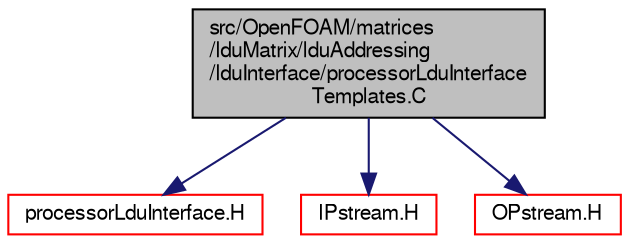digraph "src/OpenFOAM/matrices/lduMatrix/lduAddressing/lduInterface/processorLduInterfaceTemplates.C"
{
  bgcolor="transparent";
  edge [fontname="FreeSans",fontsize="10",labelfontname="FreeSans",labelfontsize="10"];
  node [fontname="FreeSans",fontsize="10",shape=record];
  Node0 [label="src/OpenFOAM/matrices\l/lduMatrix/lduAddressing\l/lduInterface/processorLduInterface\lTemplates.C",height=0.2,width=0.4,color="black", fillcolor="grey75", style="filled", fontcolor="black"];
  Node0 -> Node1 [color="midnightblue",fontsize="10",style="solid",fontname="FreeSans"];
  Node1 [label="processorLduInterface.H",height=0.2,width=0.4,color="red",URL="$a10661.html"];
  Node0 -> Node103 [color="midnightblue",fontsize="10",style="solid",fontname="FreeSans"];
  Node103 [label="IPstream.H",height=0.2,width=0.4,color="red",URL="$a09122.html"];
  Node0 -> Node110 [color="midnightblue",fontsize="10",style="solid",fontname="FreeSans"];
  Node110 [label="OPstream.H",height=0.2,width=0.4,color="red",URL="$a09128.html"];
}
